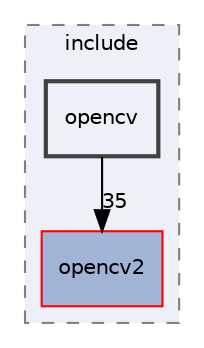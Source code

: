 digraph "P4ALL_OCR-TABLES/vendor/OpenCV/build/include/opencv"
{
 // LATEX_PDF_SIZE
  edge [fontname="Helvetica",fontsize="10",labelfontname="Helvetica",labelfontsize="10"];
  node [fontname="Helvetica",fontsize="10",shape=record];
  compound=true
  subgraph clusterdir_c564cbabe16cc86e858933ac198663d8 {
    graph [ bgcolor="#edf0f7", pencolor="grey50", style="filled,dashed,", label="include", fontname="Helvetica", fontsize="10", URL="dir_c564cbabe16cc86e858933ac198663d8.html"]
  dir_82e4f955188045376eca4cdd73edc36b [shape=box, label="opencv2", style="filled,", fillcolor="#a2b4d6", color="red", URL="dir_82e4f955188045376eca4cdd73edc36b.html"];
  dir_f40246023b51f76f83c412ab99229fe1 [shape=box, label="opencv", style="filled,bold,", fillcolor="#edf0f7", color="grey25", URL="dir_f40246023b51f76f83c412ab99229fe1.html"];
  }
  dir_f40246023b51f76f83c412ab99229fe1->dir_82e4f955188045376eca4cdd73edc36b [headlabel="35", labeldistance=1.5 headhref="dir_000035_000036.html"];
}
